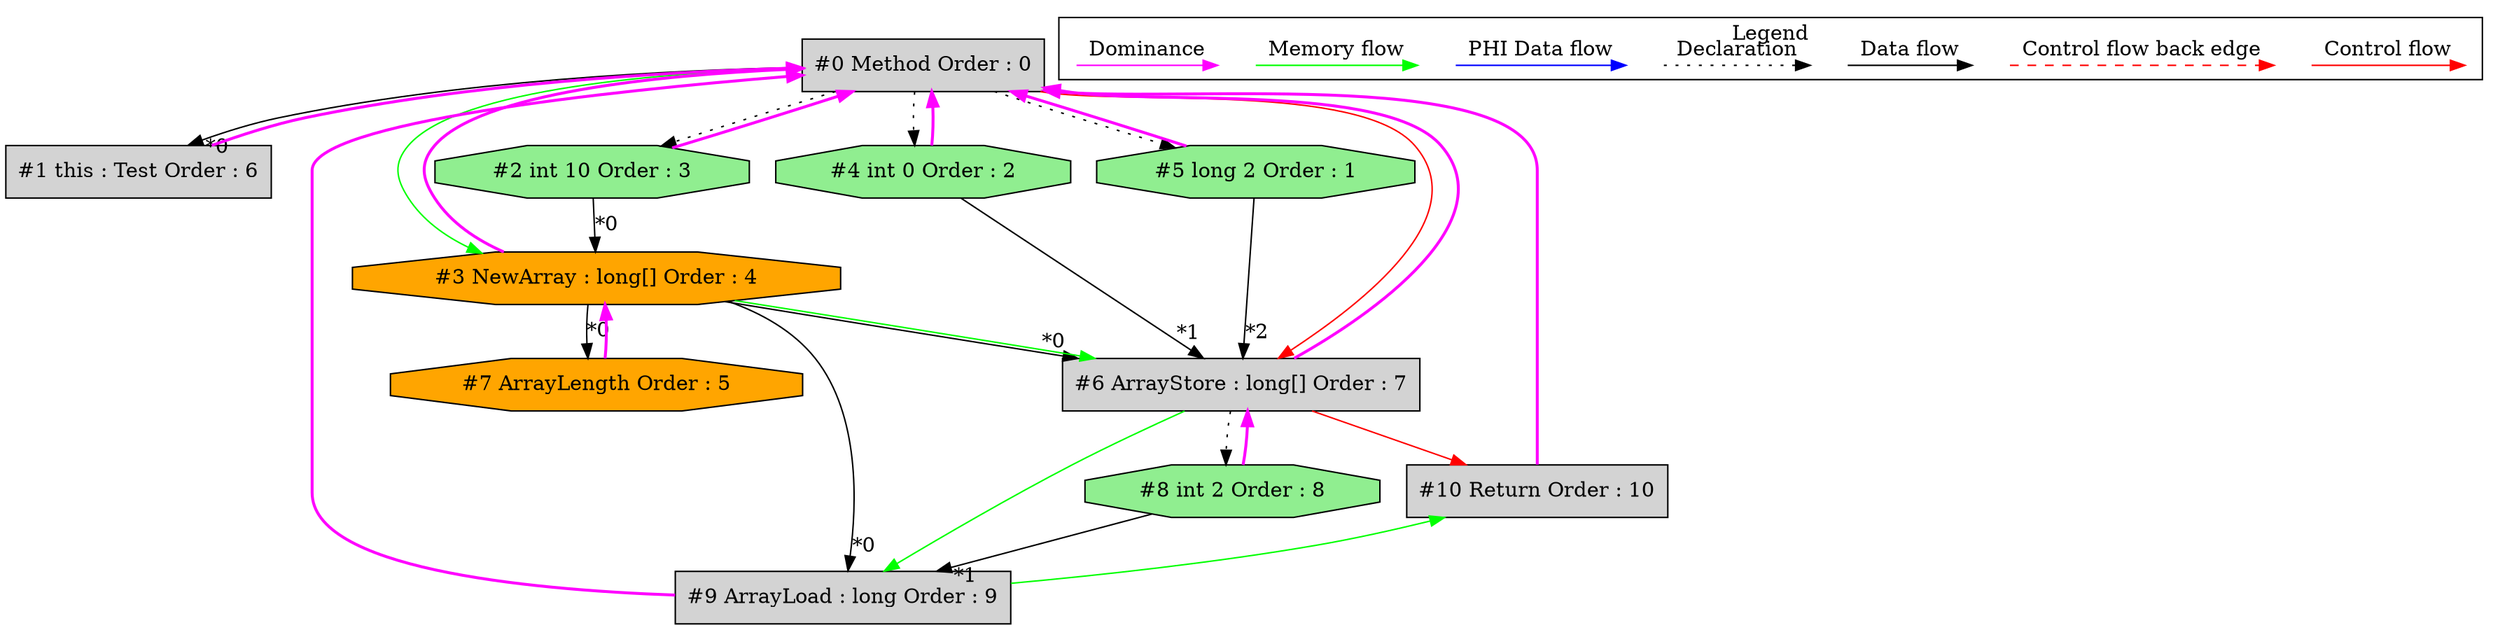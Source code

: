 digraph debugoutput {
 ordering="in";
 node0[label="#0 Method Order : 0",shape=box, fillcolor=lightgrey, style=filled];
 node1[label="#1 this : Test Order : 6",shape=box, fillcolor=lightgrey, style=filled];
 node1 -> node0[dir="forward" color="fuchsia" penwidth="2"];
 node0 -> node1[headlabel="*0", labeldistance=2];
 node2[label="#2 int 10 Order : 3",shape=octagon, fillcolor=lightgreen, style=filled];
 node2 -> node0[dir="forward" color="fuchsia" penwidth="2"];
 node0 -> node2[style=dotted];
 node3[label="#3 NewArray : long[] Order : 4",shape=octagon, fillcolor=orange, style=filled];
 node3 -> node0[dir="forward" color="fuchsia" penwidth="2"];
 node2 -> node3[headlabel="*0", labeldistance=2];
 node0 -> node3[labeldistance=2, color=green, constraint=false];
 node4[label="#4 int 0 Order : 2",shape=octagon, fillcolor=lightgreen, style=filled];
 node4 -> node0[dir="forward" color="fuchsia" penwidth="2"];
 node0 -> node4[style=dotted];
 node5[label="#5 long 2 Order : 1",shape=octagon, fillcolor=lightgreen, style=filled];
 node5 -> node0[dir="forward" color="fuchsia" penwidth="2"];
 node0 -> node5[style=dotted];
 node6[label="#6 ArrayStore : long[] Order : 7",shape=box, fillcolor=lightgrey, style=filled];
 node6 -> node0[dir="forward" color="fuchsia" penwidth="2"];
 node3 -> node6[headlabel="*0", labeldistance=2];
 node4 -> node6[headlabel="*1", labeldistance=2];
 node5 -> node6[headlabel="*2", labeldistance=2];
 node3 -> node6[labeldistance=2, color=green, constraint=false];
 node0 -> node6[labeldistance=2, color=red, fontcolor=red];
 node7[label="#7 ArrayLength Order : 5",shape=octagon, fillcolor=orange, style=filled];
 node7 -> node3[dir="forward" color="fuchsia" penwidth="2"];
 node3 -> node7[headlabel="*0", labeldistance=2];
 node8[label="#8 int 2 Order : 8",shape=octagon, fillcolor=lightgreen, style=filled];
 node8 -> node6[dir="forward" color="fuchsia" penwidth="2"];
 node6 -> node8[style=dotted];
 node9[label="#9 ArrayLoad : long Order : 9",shape=box, fillcolor=lightgrey, style=filled];
 node9 -> node0[dir="forward" color="fuchsia" penwidth="2"];
 node3 -> node9[headlabel="*0", labeldistance=2];
 node8 -> node9[headlabel="*1", labeldistance=2];
 node6 -> node9[labeldistance=2, color=green, constraint=false];
 node10[label="#10 Return Order : 10",shape=box, fillcolor=lightgrey, style=filled];
 node10 -> node0[dir="forward" color="fuchsia" penwidth="2"];
 node6 -> node10[labeldistance=2, color=red, fontcolor=red];
 node9 -> node10[labeldistance=2, color=green, constraint=false];
 subgraph cluster_000 {
  label = "Legend";
  node [shape=point]
  {
   rank=same;
   c0 [style = invis];
   c1 [style = invis];
   c2 [style = invis];
   c3 [style = invis];
   d0 [style = invis];
   d1 [style = invis];
   d2 [style = invis];
   d3 [style = invis];
   d4 [style = invis];
   d5 [style = invis];
   d6 [style = invis];
   d7 [style = invis];
   d8 [style = invis];
   d9 [style = invis];
  }
  c0 -> c1 [label="Control flow", style=solid, color=red]
  c2 -> c3 [label="Control flow back edge", style=dashed, color=red]
  d0 -> d1 [label="Data flow"]
  d2 -> d3 [label="Declaration", style=dotted]
  d4 -> d5 [label="PHI Data flow", color=blue]
  d6 -> d7 [label="Memory flow", color=green]
  d8 -> d9 [label="Dominance", color=fuchsia, style=solid]
 }

}
